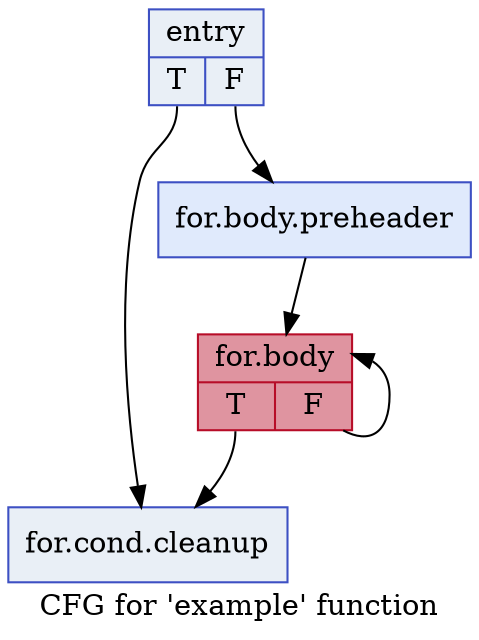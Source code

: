 digraph "CFG for 'example' function" {
	label="CFG for 'example' function";

	Node0x7fcff7f1bc10 [shape=record,color="#3d50c3ff", style=filled, fillcolor="#cedaeb70",label="{entry|{<s0>T|<s1>F}}"];
	Node0x7fcff7f1bc10:s0 -> Node0x7fd000804b80;
	Node0x7fcff7f1bc10:s1 -> Node0x7fd000804c40;
	Node0x7fd000804c40 [shape=record,color="#3d50c3ff", style=filled, fillcolor="#b9d0f970",label="{for.body.preheader}"];
	Node0x7fd000804c40 -> Node0x7fd000804f40;
	Node0x7fd000804b80 [shape=record,color="#3d50c3ff", style=filled, fillcolor="#cedaeb70",label="{for.cond.cleanup}"];
	Node0x7fd000804f40 [shape=record,color="#b70d28ff", style=filled, fillcolor="#b70d2870",label="{for.body|{<s0>T|<s1>F}}"];
	Node0x7fd000804f40:s0 -> Node0x7fd000804b80;
	Node0x7fd000804f40:s1 -> Node0x7fd000804f40;
}
